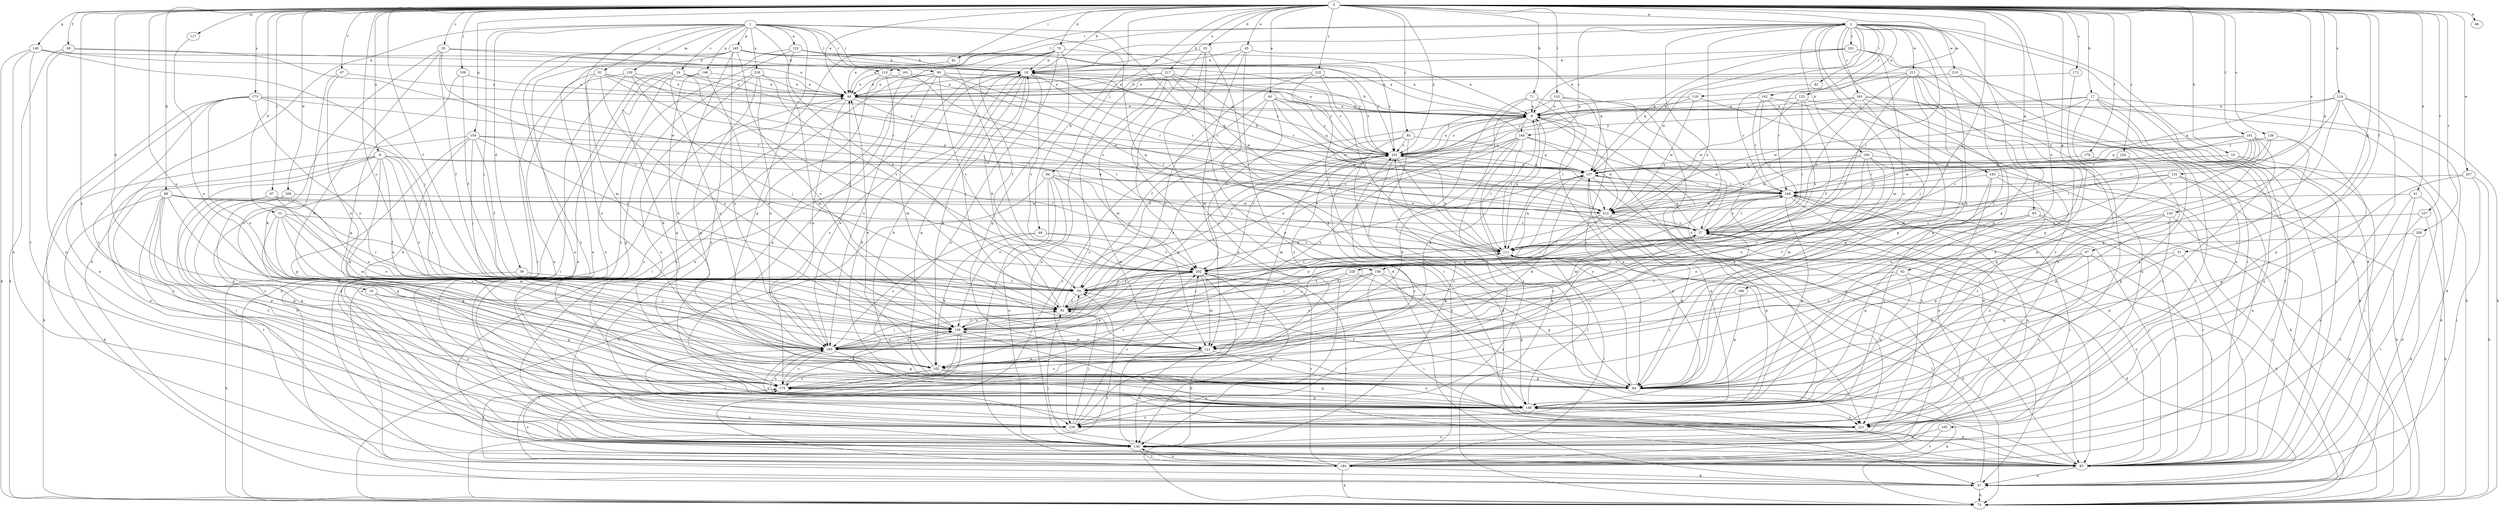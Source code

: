 strict digraph  {
0;
1;
2;
8;
9;
10;
16;
17;
18;
20;
24;
27;
31;
33;
36;
37;
40;
41;
45;
46;
47;
49;
51;
55;
62;
63;
64;
66;
68;
70;
71;
73;
81;
82;
83;
84;
85;
87;
90;
91;
92;
97;
98;
100;
102;
103;
109;
110;
111;
117;
118;
120;
121;
122;
123;
130;
131;
136;
139;
140;
143;
145;
146;
148;
154;
156;
157;
161;
162;
163;
164;
165;
166;
172;
173;
175;
179;
181;
183;
184;
186;
193;
200;
201;
202;
207;
209;
210;
211;
212;
214;
217;
218;
220;
221;
224;
231;
232;
237;
239;
0 -> 2  [label=a];
0 -> 8  [label=a];
0 -> 10  [label=b];
0 -> 16  [label=b];
0 -> 17  [label=b];
0 -> 18  [label=b];
0 -> 20  [label=c];
0 -> 31  [label=d];
0 -> 33  [label=d];
0 -> 40  [label=e];
0 -> 41  [label=e];
0 -> 45  [label=e];
0 -> 46  [label=e];
0 -> 47  [label=f];
0 -> 49  [label=f];
0 -> 51  [label=f];
0 -> 55  [label=f];
0 -> 62  [label=g];
0 -> 63  [label=g];
0 -> 66  [label=h];
0 -> 68  [label=h];
0 -> 70  [label=h];
0 -> 71  [label=h];
0 -> 81  [label=i];
0 -> 84  [label=j];
0 -> 85  [label=j];
0 -> 87  [label=j];
0 -> 97  [label=k];
0 -> 98  [label=k];
0 -> 103  [label=l];
0 -> 109  [label=l];
0 -> 117  [label=m];
0 -> 118  [label=m];
0 -> 131  [label=o];
0 -> 136  [label=o];
0 -> 139  [label=o];
0 -> 140  [label=p];
0 -> 143  [label=p];
0 -> 154  [label=q];
0 -> 156  [label=q];
0 -> 172  [label=s];
0 -> 173  [label=s];
0 -> 175  [label=s];
0 -> 179  [label=t];
0 -> 181  [label=t];
0 -> 186  [label=u];
0 -> 193  [label=u];
0 -> 200  [label=v];
0 -> 207  [label=w];
0 -> 209  [label=w];
0 -> 214  [label=x];
0 -> 217  [label=x];
0 -> 224  [label=y];
0 -> 231  [label=y];
0 -> 232  [label=z];
0 -> 237  [label=z];
1 -> 24  [label=c];
1 -> 27  [label=c];
1 -> 36  [label=d];
1 -> 37  [label=d];
1 -> 55  [label=f];
1 -> 64  [label=g];
1 -> 90  [label=j];
1 -> 91  [label=j];
1 -> 92  [label=j];
1 -> 110  [label=l];
1 -> 120  [label=m];
1 -> 121  [label=m];
1 -> 122  [label=n];
1 -> 145  [label=p];
1 -> 146  [label=p];
1 -> 156  [label=q];
1 -> 161  [label=r];
1 -> 218  [label=x];
2 -> 18  [label=b];
2 -> 37  [label=d];
2 -> 64  [label=g];
2 -> 81  [label=i];
2 -> 82  [label=i];
2 -> 83  [label=i];
2 -> 100  [label=k];
2 -> 102  [label=k];
2 -> 110  [label=l];
2 -> 111  [label=l];
2 -> 121  [label=m];
2 -> 123  [label=n];
2 -> 148  [label=p];
2 -> 157  [label=q];
2 -> 162  [label=r];
2 -> 163  [label=r];
2 -> 164  [label=r];
2 -> 183  [label=t];
2 -> 201  [label=v];
2 -> 210  [label=w];
2 -> 211  [label=w];
2 -> 212  [label=w];
2 -> 220  [label=x];
2 -> 221  [label=x];
8 -> 83  [label=i];
8 -> 92  [label=j];
8 -> 102  [label=k];
8 -> 111  [label=l];
8 -> 130  [label=n];
8 -> 139  [label=o];
8 -> 148  [label=p];
8 -> 157  [label=q];
8 -> 193  [label=u];
8 -> 239  [label=z];
9 -> 18  [label=b];
9 -> 37  [label=d];
9 -> 55  [label=f];
9 -> 92  [label=j];
9 -> 111  [label=l];
9 -> 164  [label=r];
9 -> 184  [label=t];
9 -> 231  [label=y];
10 -> 37  [label=d];
10 -> 83  [label=i];
10 -> 157  [label=q];
10 -> 212  [label=w];
16 -> 64  [label=g];
16 -> 92  [label=j];
16 -> 239  [label=z];
17 -> 9  [label=a];
17 -> 37  [label=d];
17 -> 83  [label=i];
17 -> 148  [label=p];
17 -> 165  [label=r];
17 -> 184  [label=t];
17 -> 212  [label=w];
17 -> 231  [label=y];
18 -> 46  [label=e];
18 -> 64  [label=g];
18 -> 92  [label=j];
18 -> 102  [label=k];
18 -> 130  [label=n];
18 -> 166  [label=r];
18 -> 175  [label=s];
18 -> 202  [label=v];
20 -> 18  [label=b];
20 -> 46  [label=e];
20 -> 55  [label=f];
20 -> 102  [label=k];
20 -> 175  [label=s];
20 -> 202  [label=v];
24 -> 37  [label=d];
24 -> 46  [label=e];
24 -> 55  [label=f];
24 -> 102  [label=k];
24 -> 130  [label=n];
24 -> 193  [label=u];
24 -> 212  [label=w];
27 -> 9  [label=a];
27 -> 73  [label=h];
27 -> 111  [label=l];
27 -> 157  [label=q];
27 -> 166  [label=r];
31 -> 27  [label=c];
31 -> 64  [label=g];
31 -> 121  [label=m];
31 -> 139  [label=o];
31 -> 175  [label=s];
31 -> 193  [label=u];
33 -> 18  [label=b];
33 -> 64  [label=g];
33 -> 130  [label=n];
33 -> 148  [label=p];
33 -> 175  [label=s];
36 -> 55  [label=f];
36 -> 73  [label=h];
37 -> 46  [label=e];
37 -> 73  [label=h];
37 -> 111  [label=l];
40 -> 9  [label=a];
40 -> 55  [label=f];
40 -> 157  [label=q];
40 -> 184  [label=t];
40 -> 202  [label=v];
40 -> 212  [label=w];
40 -> 231  [label=y];
41 -> 37  [label=d];
41 -> 83  [label=i];
41 -> 130  [label=n];
41 -> 212  [label=w];
45 -> 18  [label=b];
45 -> 37  [label=d];
45 -> 121  [label=m];
45 -> 157  [label=q];
45 -> 202  [label=v];
46 -> 9  [label=a];
46 -> 27  [label=c];
46 -> 111  [label=l];
46 -> 193  [label=u];
46 -> 239  [label=z];
47 -> 46  [label=e];
47 -> 102  [label=k];
47 -> 193  [label=u];
49 -> 18  [label=b];
49 -> 73  [label=h];
49 -> 130  [label=n];
49 -> 212  [label=w];
51 -> 64  [label=g];
51 -> 83  [label=i];
51 -> 202  [label=v];
55 -> 92  [label=j];
55 -> 202  [label=v];
62 -> 37  [label=d];
62 -> 55  [label=f];
62 -> 148  [label=p];
62 -> 175  [label=s];
63 -> 27  [label=c];
63 -> 55  [label=f];
63 -> 73  [label=h];
63 -> 83  [label=i];
63 -> 139  [label=o];
63 -> 148  [label=p];
64 -> 18  [label=b];
64 -> 55  [label=f];
64 -> 73  [label=h];
64 -> 111  [label=l];
64 -> 231  [label=y];
68 -> 102  [label=k];
68 -> 111  [label=l];
68 -> 193  [label=u];
68 -> 202  [label=v];
70 -> 18  [label=b];
70 -> 46  [label=e];
70 -> 55  [label=f];
70 -> 64  [label=g];
70 -> 175  [label=s];
70 -> 221  [label=x];
70 -> 231  [label=y];
70 -> 239  [label=z];
71 -> 9  [label=a];
71 -> 73  [label=h];
71 -> 83  [label=i];
71 -> 221  [label=x];
71 -> 239  [label=z];
73 -> 55  [label=f];
81 -> 46  [label=e];
81 -> 202  [label=v];
82 -> 166  [label=r];
83 -> 27  [label=c];
83 -> 37  [label=d];
83 -> 111  [label=l];
83 -> 148  [label=p];
83 -> 166  [label=r];
83 -> 175  [label=s];
84 -> 73  [label=h];
84 -> 83  [label=i];
84 -> 121  [label=m];
84 -> 130  [label=n];
84 -> 139  [label=o];
84 -> 166  [label=r];
84 -> 202  [label=v];
85 -> 37  [label=d];
85 -> 83  [label=i];
85 -> 157  [label=q];
85 -> 202  [label=v];
85 -> 231  [label=y];
87 -> 121  [label=m];
87 -> 139  [label=o];
87 -> 148  [label=p];
87 -> 212  [label=w];
87 -> 221  [label=x];
90 -> 46  [label=e];
90 -> 83  [label=i];
90 -> 111  [label=l];
90 -> 121  [label=m];
90 -> 148  [label=p];
90 -> 157  [label=q];
90 -> 166  [label=r];
90 -> 202  [label=v];
90 -> 231  [label=y];
91 -> 46  [label=e];
91 -> 73  [label=h];
91 -> 111  [label=l];
91 -> 139  [label=o];
91 -> 193  [label=u];
91 -> 231  [label=y];
92 -> 9  [label=a];
92 -> 18  [label=b];
92 -> 111  [label=l];
92 -> 139  [label=o];
92 -> 157  [label=q];
92 -> 231  [label=y];
97 -> 64  [label=g];
97 -> 83  [label=i];
97 -> 193  [label=u];
97 -> 202  [label=v];
97 -> 221  [label=x];
98 -> 37  [label=d];
98 -> 55  [label=f];
98 -> 64  [label=g];
98 -> 92  [label=j];
98 -> 148  [label=p];
98 -> 175  [label=s];
98 -> 184  [label=t];
98 -> 212  [label=w];
98 -> 239  [label=z];
100 -> 73  [label=h];
100 -> 121  [label=m];
100 -> 139  [label=o];
100 -> 157  [label=q];
100 -> 193  [label=u];
100 -> 212  [label=w];
100 -> 239  [label=z];
102 -> 9  [label=a];
102 -> 27  [label=c];
102 -> 46  [label=e];
102 -> 64  [label=g];
102 -> 148  [label=p];
102 -> 175  [label=s];
102 -> 184  [label=t];
103 -> 9  [label=a];
103 -> 111  [label=l];
103 -> 175  [label=s];
103 -> 231  [label=y];
103 -> 239  [label=z];
109 -> 46  [label=e];
109 -> 55  [label=f];
109 -> 64  [label=g];
110 -> 46  [label=e];
110 -> 130  [label=n];
110 -> 193  [label=u];
110 -> 231  [label=y];
111 -> 9  [label=a];
111 -> 73  [label=h];
111 -> 157  [label=q];
111 -> 202  [label=v];
111 -> 231  [label=y];
117 -> 193  [label=u];
118 -> 9  [label=a];
118 -> 64  [label=g];
118 -> 212  [label=w];
118 -> 231  [label=y];
120 -> 46  [label=e];
120 -> 83  [label=i];
120 -> 92  [label=j];
120 -> 130  [label=n];
120 -> 166  [label=r];
121 -> 27  [label=c];
121 -> 102  [label=k];
121 -> 130  [label=n];
121 -> 175  [label=s];
121 -> 221  [label=x];
121 -> 231  [label=y];
122 -> 9  [label=a];
122 -> 18  [label=b];
122 -> 121  [label=m];
122 -> 130  [label=n];
122 -> 231  [label=y];
122 -> 239  [label=z];
123 -> 9  [label=a];
123 -> 55  [label=f];
123 -> 73  [label=h];
123 -> 111  [label=l];
123 -> 212  [label=w];
130 -> 83  [label=i];
130 -> 175  [label=s];
130 -> 184  [label=t];
130 -> 202  [label=v];
131 -> 27  [label=c];
131 -> 73  [label=h];
131 -> 130  [label=n];
131 -> 166  [label=r];
131 -> 193  [label=u];
136 -> 27  [label=c];
136 -> 64  [label=g];
136 -> 111  [label=l];
136 -> 231  [label=y];
139 -> 27  [label=c];
139 -> 83  [label=i];
139 -> 111  [label=l];
139 -> 121  [label=m];
139 -> 184  [label=t];
139 -> 193  [label=u];
140 -> 9  [label=a];
140 -> 18  [label=b];
140 -> 73  [label=h];
140 -> 92  [label=j];
140 -> 130  [label=n];
140 -> 239  [label=z];
143 -> 27  [label=c];
143 -> 64  [label=g];
143 -> 83  [label=i];
143 -> 148  [label=p];
143 -> 175  [label=s];
145 -> 9  [label=a];
145 -> 18  [label=b];
145 -> 102  [label=k];
145 -> 130  [label=n];
145 -> 139  [label=o];
145 -> 184  [label=t];
145 -> 193  [label=u];
145 -> 231  [label=y];
145 -> 239  [label=z];
146 -> 46  [label=e];
146 -> 64  [label=g];
146 -> 139  [label=o];
146 -> 221  [label=x];
148 -> 18  [label=b];
148 -> 111  [label=l];
148 -> 157  [label=q];
148 -> 175  [label=s];
148 -> 193  [label=u];
148 -> 221  [label=x];
148 -> 239  [label=z];
154 -> 55  [label=f];
154 -> 73  [label=h];
154 -> 92  [label=j];
154 -> 102  [label=k];
154 -> 148  [label=p];
154 -> 202  [label=v];
154 -> 212  [label=w];
154 -> 231  [label=y];
156 -> 55  [label=f];
156 -> 64  [label=g];
156 -> 83  [label=i];
156 -> 92  [label=j];
156 -> 193  [label=u];
156 -> 221  [label=x];
157 -> 18  [label=b];
157 -> 83  [label=i];
157 -> 102  [label=k];
157 -> 148  [label=p];
157 -> 166  [label=r];
157 -> 231  [label=y];
161 -> 9  [label=a];
161 -> 27  [label=c];
161 -> 46  [label=e];
162 -> 9  [label=a];
162 -> 27  [label=c];
162 -> 130  [label=n];
162 -> 166  [label=r];
162 -> 202  [label=v];
163 -> 9  [label=a];
163 -> 73  [label=h];
163 -> 121  [label=m];
163 -> 184  [label=t];
163 -> 202  [label=v];
163 -> 221  [label=x];
163 -> 231  [label=y];
164 -> 18  [label=b];
164 -> 27  [label=c];
164 -> 102  [label=k];
164 -> 111  [label=l];
164 -> 193  [label=u];
164 -> 202  [label=v];
164 -> 212  [label=w];
164 -> 231  [label=y];
164 -> 239  [label=z];
165 -> 130  [label=n];
165 -> 184  [label=t];
166 -> 27  [label=c];
166 -> 83  [label=i];
166 -> 92  [label=j];
166 -> 121  [label=m];
166 -> 130  [label=n];
166 -> 148  [label=p];
166 -> 212  [label=w];
166 -> 221  [label=x];
172 -> 46  [label=e];
172 -> 64  [label=g];
173 -> 9  [label=a];
173 -> 83  [label=i];
173 -> 92  [label=j];
173 -> 130  [label=n];
173 -> 139  [label=o];
173 -> 166  [label=r];
173 -> 175  [label=s];
173 -> 193  [label=u];
175 -> 139  [label=o];
175 -> 148  [label=p];
175 -> 202  [label=v];
179 -> 148  [label=p];
179 -> 157  [label=q];
181 -> 27  [label=c];
181 -> 64  [label=g];
181 -> 102  [label=k];
181 -> 157  [label=q];
181 -> 166  [label=r];
181 -> 212  [label=w];
181 -> 221  [label=x];
181 -> 231  [label=y];
181 -> 239  [label=z];
183 -> 73  [label=h];
183 -> 130  [label=n];
183 -> 166  [label=r];
183 -> 221  [label=x];
183 -> 239  [label=z];
184 -> 37  [label=d];
184 -> 73  [label=h];
184 -> 92  [label=j];
184 -> 111  [label=l];
184 -> 130  [label=n];
184 -> 166  [label=r];
184 -> 202  [label=v];
184 -> 231  [label=y];
186 -> 64  [label=g];
186 -> 92  [label=j];
193 -> 46  [label=e];
193 -> 55  [label=f];
193 -> 64  [label=g];
193 -> 92  [label=j];
193 -> 139  [label=o];
193 -> 157  [label=q];
193 -> 175  [label=s];
193 -> 231  [label=y];
193 -> 239  [label=z];
200 -> 37  [label=d];
200 -> 83  [label=i];
200 -> 111  [label=l];
201 -> 9  [label=a];
201 -> 18  [label=b];
201 -> 83  [label=i];
201 -> 139  [label=o];
201 -> 157  [label=q];
201 -> 221  [label=x];
202 -> 55  [label=f];
202 -> 73  [label=h];
202 -> 83  [label=i];
202 -> 102  [label=k];
202 -> 121  [label=m];
202 -> 130  [label=n];
207 -> 64  [label=g];
207 -> 73  [label=h];
207 -> 83  [label=i];
207 -> 166  [label=r];
209 -> 148  [label=p];
209 -> 175  [label=s];
209 -> 212  [label=w];
210 -> 46  [label=e];
210 -> 64  [label=g];
210 -> 83  [label=i];
211 -> 46  [label=e];
211 -> 55  [label=f];
211 -> 64  [label=g];
211 -> 92  [label=j];
211 -> 111  [label=l];
211 -> 130  [label=n];
211 -> 166  [label=r];
211 -> 239  [label=z];
212 -> 27  [label=c];
212 -> 64  [label=g];
212 -> 139  [label=o];
212 -> 148  [label=p];
212 -> 193  [label=u];
214 -> 9  [label=a];
214 -> 64  [label=g];
214 -> 73  [label=h];
214 -> 111  [label=l];
214 -> 148  [label=p];
214 -> 157  [label=q];
214 -> 221  [label=x];
217 -> 46  [label=e];
217 -> 121  [label=m];
217 -> 130  [label=n];
217 -> 166  [label=r];
217 -> 212  [label=w];
217 -> 231  [label=y];
217 -> 239  [label=z];
218 -> 46  [label=e];
218 -> 64  [label=g];
218 -> 148  [label=p];
218 -> 193  [label=u];
218 -> 202  [label=v];
218 -> 221  [label=x];
220 -> 55  [label=f];
220 -> 92  [label=j];
220 -> 148  [label=p];
221 -> 130  [label=n];
221 -> 139  [label=o];
221 -> 193  [label=u];
224 -> 148  [label=p];
224 -> 157  [label=q];
224 -> 166  [label=r];
231 -> 9  [label=a];
231 -> 111  [label=l];
231 -> 121  [label=m];
231 -> 130  [label=n];
231 -> 157  [label=q];
232 -> 46  [label=e];
232 -> 83  [label=i];
232 -> 111  [label=l];
232 -> 139  [label=o];
232 -> 231  [label=y];
237 -> 27  [label=c];
237 -> 73  [label=h];
237 -> 184  [label=t];
239 -> 92  [label=j];
239 -> 202  [label=v];
239 -> 231  [label=y];
}
